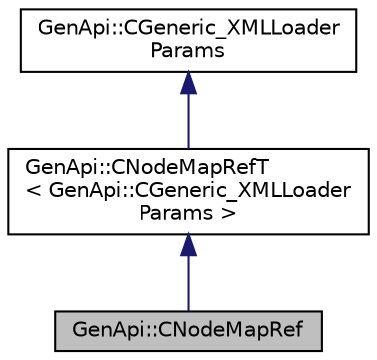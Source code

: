 digraph "GenApi::CNodeMapRef"
{
  edge [fontname="Helvetica",fontsize="10",labelfontname="Helvetica",labelfontsize="10"];
  node [fontname="Helvetica",fontsize="10",shape=record];
  Node1 [label="GenApi::CNodeMapRef",height=0.2,width=0.4,color="black", fillcolor="grey75", style="filled", fontcolor="black"];
  Node2 -> Node1 [dir="back",color="midnightblue",fontsize="10",style="solid",fontname="Helvetica"];
  Node2 [label="GenApi::CNodeMapRefT\l\< GenApi::CGeneric_XMLLoader\lParams \>",height=0.2,width=0.4,color="black", fillcolor="white", style="filled",URL="$class_gen_api_1_1_c_node_map_ref_t.html"];
  Node3 -> Node2 [dir="back",color="midnightblue",fontsize="10",style="solid",fontname="Helvetica"];
  Node3 [label="GenApi::CGeneric_XMLLoader\lParams",height=0.2,width=0.4,color="black", fillcolor="white", style="filled",URL="$class_gen_api_1_1_c_generic___x_m_l_loader_params.html",tooltip="Empty base class used by class CNodeMapRef as generic template argument. "];
}
